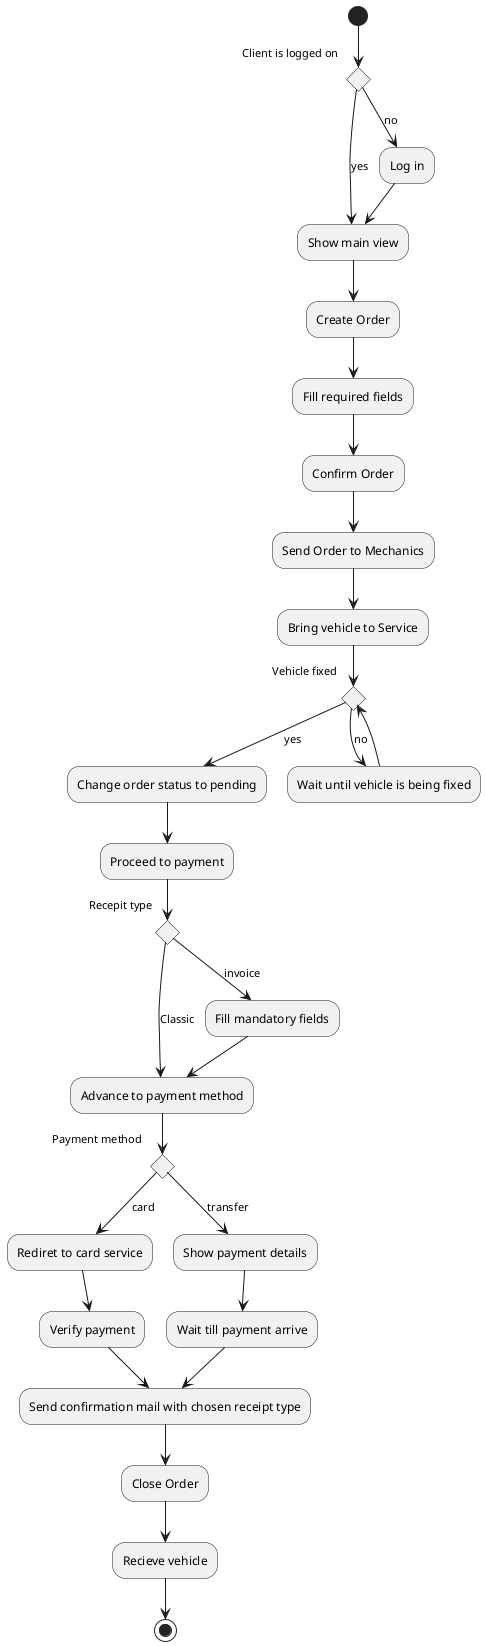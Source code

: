 @startuml Order

(*) --> if "Client is logged on" then 
        -->[yes] "Show main view"
    else 
        -->[no] "Log in"
        --> "Show main view"
    endif 
    --> "Create Order"
    --> "Fill required fields"
    --> "Confirm Order"
    --> "Send Order to Mechanics"
    --> "Bring vehicle to Service"
    --> if "Vehicle fixed" as i1 then
        -->[yes] "Change order status to pending"
        --> "Proceed to payment"
            if "Recepit type" then
                -->[Classic] "Advance to payment method"
            else
                -->[invoice] "Fill mandatory fields"
            endif
        --> "Advance to payment method"
        --> if "Payment method" then
                -->[card] "Rediret to card service"
                --> Verify payment 
                --> "Send confirmation mail with chosen receipt type"
            else
                -->[transfer] "Show payment details"
                --> "Wait till payment arrive"
                --> "Send confirmation mail with chosen receipt type"
            endif
        --> "Close Order"
        --> "Recieve vehicle"
        --> (*)
    else
        -->[no] "Wait until vehicle is being fixed"
        --> i1
    endif
@enduml
